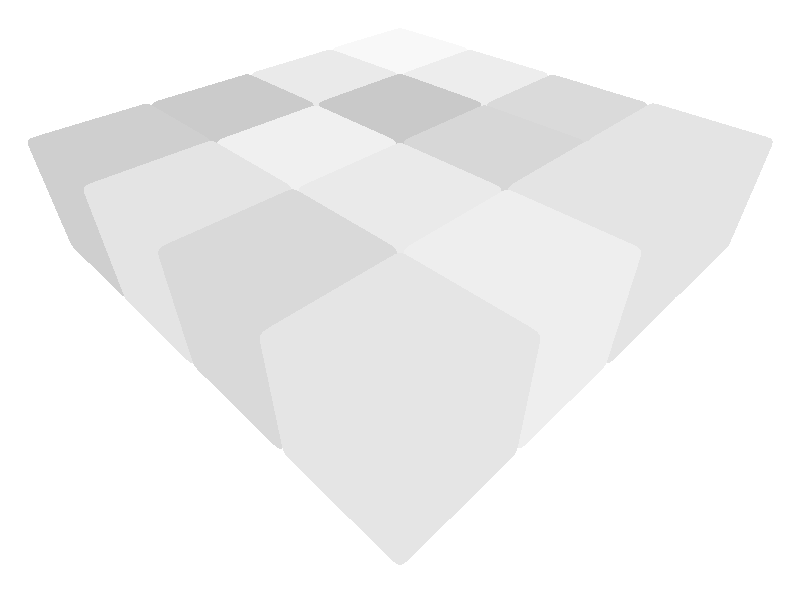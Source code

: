 #include "colors.inc"

// Unit is one block size

background { color rgb 1.0 }
plane {y, 0 pigment {color rgb 1.0}}

// Camera definition
#declare posCamera = <3.0, 3.0, 3.0>;
#declare lookAt = <0.5, 0.0, 0.5>;
camera {
  location posCamera
  look_at lookAt
}

// Light source
light_source {
  posCamera + x + y
  color rgb 1.0
}

#macro RandScaleBlock(c)
  (1.0 + (0.5 - rand(seedBlock)) * c)
#end

// Block
#declare seedBlock = seed(0);
#macro Block()
  superellipsoid {
    #declare BlockRoundness = 0.075;
    <BlockRoundness, BlockRoundness>
    texture {
      pigment {color rgb 0.75 * RandScaleBlock(0.5)}
      normal { bumps 0.25 scale .02 }
      finish { ambient 0.0 diffuse 1.0 }
    }
    scale 0.5 * RandScaleBlock(0.025)
  }
#end

#macro MakeWall(PosMin, PosMax)
  union {
    #declare wallX = PosMin.x;
    #while (wallX < PosMax.x)
      #declare wallY = PosMin.y;
      #while (wallY < PosMax.y)
        #declare wallZ = PosMin.z;
        #while (wallZ < PosMax.z)
          object {
            Block()
            translate <wallX + 0.5, wallY + 0.5, wallZ + 0.5>
          }
          #declare wallZ = wallZ + 1.0;
        #end
        #declare wallY = wallY + 1.0;
      #end
      #declare wallX = wallX + 1.0;
    #end
  }
#end

#declare Wall = MakeWall(<-2.0, 0.0, -2.0>, <2.0, 1.0, 2.0>);

object {
  Wall
}
